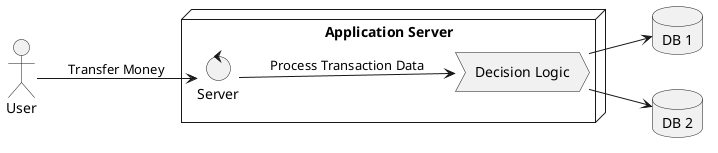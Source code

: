 @startuml
left to right direction

Actor User

node "Application Server" {
    Control Server
    Process "Decision Logic"
}

database "DB 1"
database "DB 2"

'together {
'    database "DB 3"
'    database "DB 4"
'    database "DB 6"
'}

[User] --> [Server] : Transfer Money
[Server] --> [Decision Logic] : Process Transaction Data
[Decision Logic] --> [DB 1]
[Decision Logic] --> [DB 2]
@enduml